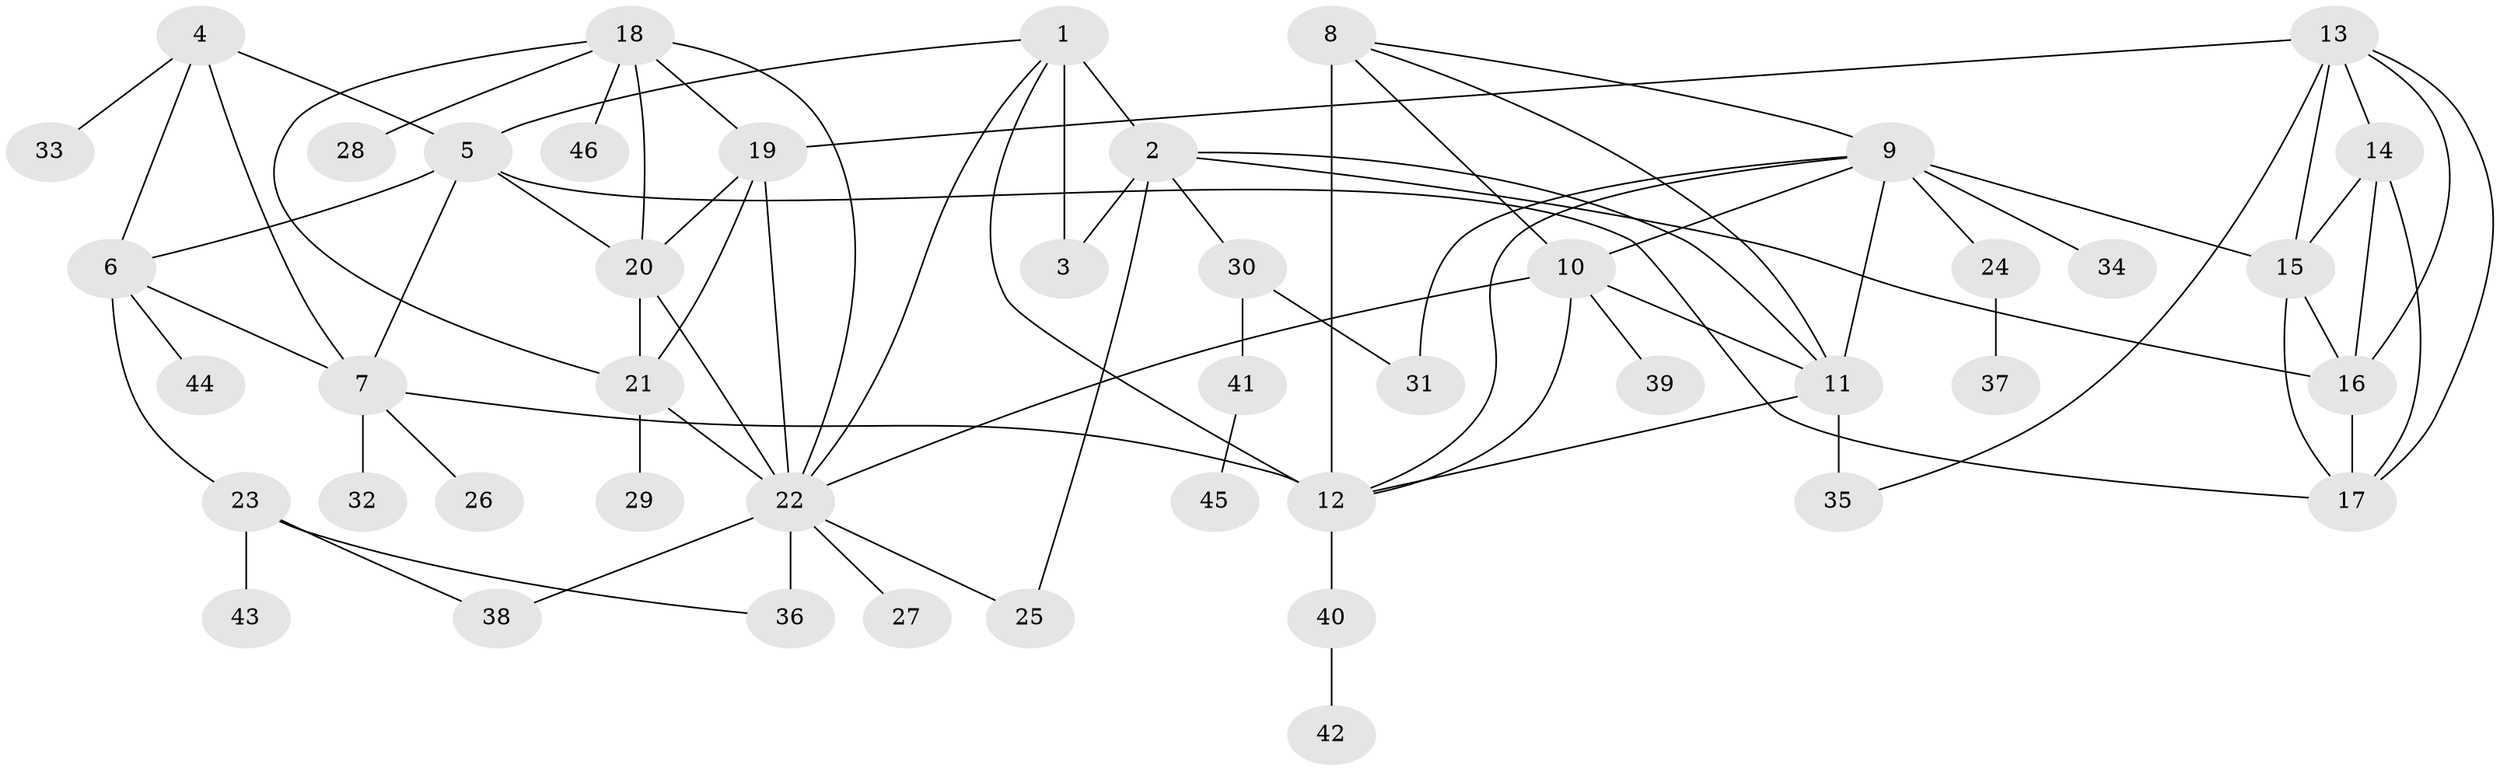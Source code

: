 // original degree distribution, {8: 0.07894736842105263, 4: 0.02631578947368421, 11: 0.008771929824561403, 6: 0.017543859649122806, 7: 0.07017543859649122, 5: 0.017543859649122806, 10: 0.008771929824561403, 9: 0.008771929824561403, 13: 0.008771929824561403, 3: 0.03508771929824561, 2: 0.11403508771929824, 1: 0.6052631578947368}
// Generated by graph-tools (version 1.1) at 2025/52/03/04/25 22:52:27]
// undirected, 46 vertices, 79 edges
graph export_dot {
  node [color=gray90,style=filled];
  1;
  2;
  3;
  4;
  5;
  6;
  7;
  8;
  9;
  10;
  11;
  12;
  13;
  14;
  15;
  16;
  17;
  18;
  19;
  20;
  21;
  22;
  23;
  24;
  25;
  26;
  27;
  28;
  29;
  30;
  31;
  32;
  33;
  34;
  35;
  36;
  37;
  38;
  39;
  40;
  41;
  42;
  43;
  44;
  45;
  46;
  1 -- 2 [weight=3.0];
  1 -- 3 [weight=3.0];
  1 -- 5 [weight=1.0];
  1 -- 12 [weight=2.0];
  1 -- 22 [weight=1.0];
  2 -- 3 [weight=1.0];
  2 -- 11 [weight=1.0];
  2 -- 16 [weight=1.0];
  2 -- 25 [weight=1.0];
  2 -- 30 [weight=1.0];
  4 -- 5 [weight=2.0];
  4 -- 6 [weight=2.0];
  4 -- 7 [weight=2.0];
  4 -- 33 [weight=1.0];
  5 -- 6 [weight=1.0];
  5 -- 7 [weight=1.0];
  5 -- 17 [weight=1.0];
  5 -- 20 [weight=1.0];
  6 -- 7 [weight=1.0];
  6 -- 23 [weight=1.0];
  6 -- 44 [weight=1.0];
  7 -- 12 [weight=1.0];
  7 -- 26 [weight=1.0];
  7 -- 32 [weight=1.0];
  8 -- 9 [weight=1.0];
  8 -- 10 [weight=1.0];
  8 -- 11 [weight=1.0];
  8 -- 12 [weight=4.0];
  9 -- 10 [weight=1.0];
  9 -- 11 [weight=1.0];
  9 -- 12 [weight=1.0];
  9 -- 15 [weight=1.0];
  9 -- 24 [weight=1.0];
  9 -- 31 [weight=1.0];
  9 -- 34 [weight=1.0];
  10 -- 11 [weight=1.0];
  10 -- 12 [weight=1.0];
  10 -- 22 [weight=1.0];
  10 -- 39 [weight=1.0];
  11 -- 12 [weight=1.0];
  11 -- 35 [weight=2.0];
  12 -- 40 [weight=1.0];
  13 -- 14 [weight=1.0];
  13 -- 15 [weight=1.0];
  13 -- 16 [weight=1.0];
  13 -- 17 [weight=1.0];
  13 -- 19 [weight=1.0];
  13 -- 35 [weight=1.0];
  14 -- 15 [weight=1.0];
  14 -- 16 [weight=1.0];
  14 -- 17 [weight=1.0];
  15 -- 16 [weight=1.0];
  15 -- 17 [weight=1.0];
  16 -- 17 [weight=1.0];
  18 -- 19 [weight=1.0];
  18 -- 20 [weight=1.0];
  18 -- 21 [weight=1.0];
  18 -- 22 [weight=1.0];
  18 -- 28 [weight=1.0];
  18 -- 46 [weight=1.0];
  19 -- 20 [weight=1.0];
  19 -- 21 [weight=1.0];
  19 -- 22 [weight=1.0];
  20 -- 21 [weight=1.0];
  20 -- 22 [weight=1.0];
  21 -- 22 [weight=1.0];
  21 -- 29 [weight=4.0];
  22 -- 25 [weight=1.0];
  22 -- 27 [weight=1.0];
  22 -- 36 [weight=3.0];
  22 -- 38 [weight=1.0];
  23 -- 36 [weight=1.0];
  23 -- 38 [weight=1.0];
  23 -- 43 [weight=1.0];
  24 -- 37 [weight=1.0];
  30 -- 31 [weight=1.0];
  30 -- 41 [weight=2.0];
  40 -- 42 [weight=1.0];
  41 -- 45 [weight=1.0];
}
